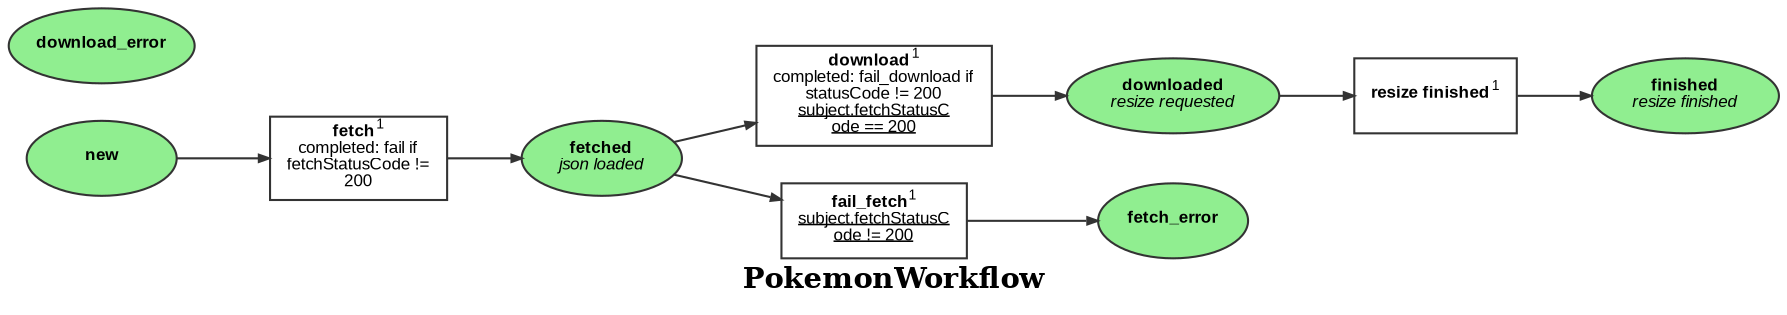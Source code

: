 digraph workflow {
  ratio="compress" rankdir="LR" label=<<B>PokemonWorkflow</B>>
  node [fontsize="8" fontname="Arial" color="#333333" fillcolor="lightgreen" fixedsize="false" width="1"];
  edge [fontsize="7" fontname="Arial" color="#333333" arrowhead="normal" arrowsize="0.5"];

  place_new [label=<<B>new</B>>, shape=oval fillcolor="lightgreen" style="filled"];
  place_fetched [label=<<B>fetched</B><BR/><I>json loaded</I>>, shape=oval fillcolor="lightgreen" style="filled"];
  place_downloaded [label=<<B>downloaded</B><BR/><I>resize requested</I>>, shape=oval fillcolor="lightgreen" style="filled"];
  place_finished [label=<<B>finished</B><BR/><I>resize finished</I>>, shape=oval fillcolor="lightgreen" style="filled"];
  place_fetch_error [label=<<B>fetch_error</B>>, shape=oval fillcolor="lightgreen" style="filled"];
  place_download_error [label=<<B>download_error</B>>, shape=oval fillcolor="lightgreen" style="filled"];
  transition_0 [label=<<B>fetch</B><SUP>1</SUP><BR/>completed: fail if<BR/>fetchStatusCode !=<BR/>200>, shape="box" regular=""];
  transition_1 [label=<<B>download</B><SUP>1</SUP><BR/>completed: fail_download if<BR/>statusCode != 200<BR/><U>subject.fetchStatusC<BR/>ode == 200</U>>, shape="box" regular=""];
  transition_2 [label=<<B>fail_fetch</B><SUP>1</SUP><BR/><U>subject.fetchStatusC<BR/>ode != 200</U>>, shape="box" regular=""];
  transition_3 [label=<<B>resize finished</B><SUP>1</SUP>>, shape="box" regular=""];
  place_new -> transition_0 [style="solid", comment="new"];
  transition_0 -> place_fetched [style="solid"];
  place_fetched -> transition_1 [style="solid", comment="fetched"];
  transition_1 -> place_downloaded [style="solid"];
  place_fetched -> transition_2 [style="solid", comment="fetched"];
  transition_2 -> place_fetch_error [style="solid"];
  place_downloaded -> transition_3 [style="solid", comment="downloaded"];
  transition_3 -> place_finished [style="solid"];
}
